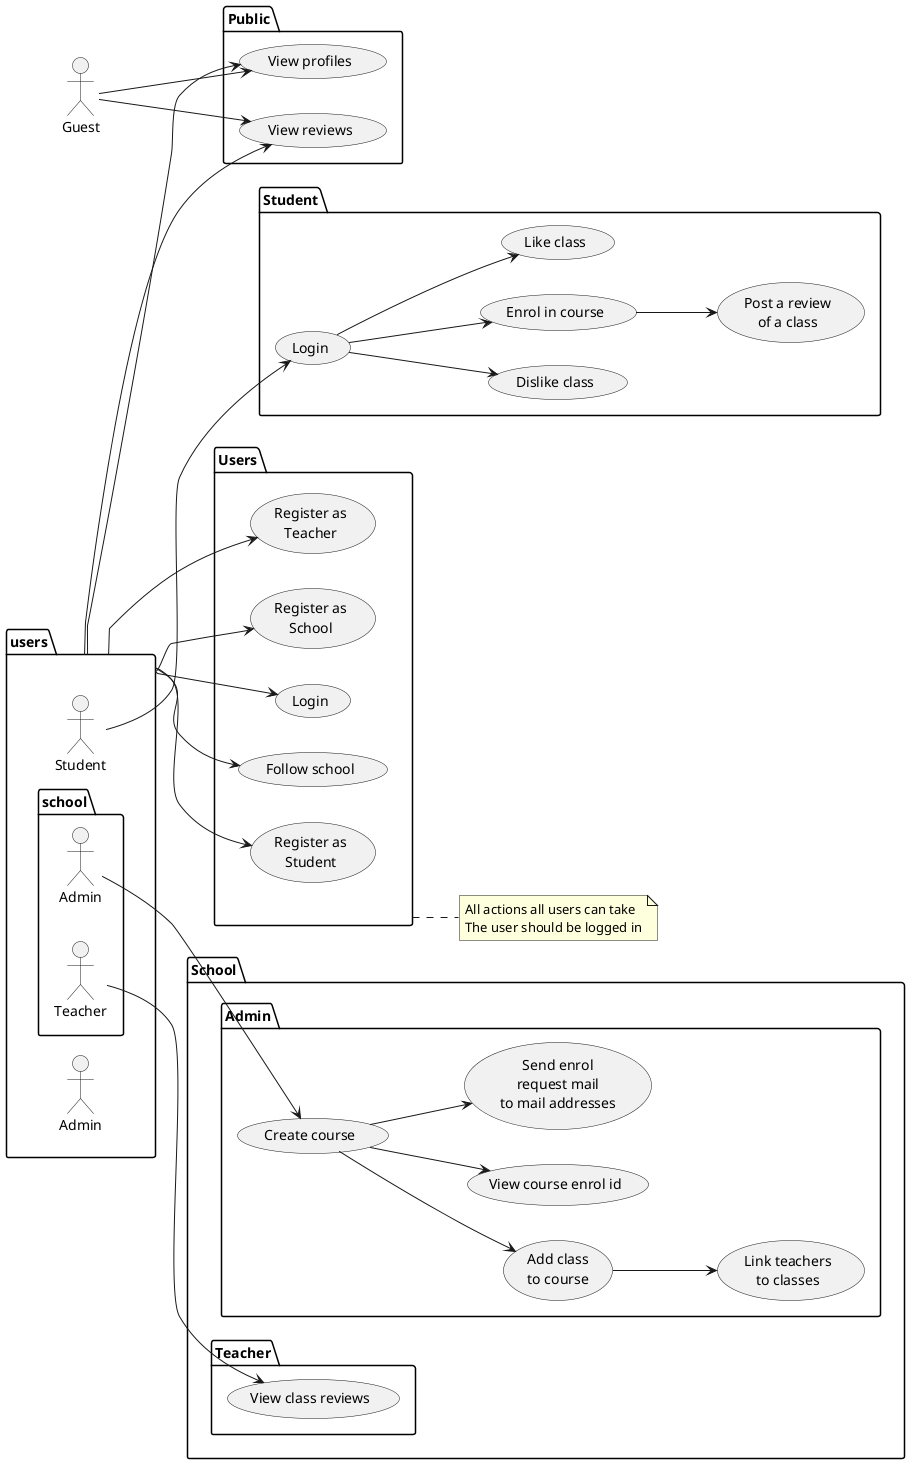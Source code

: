 @startuml use_case_diagram

left to right direction


package users {
    actor "Student" as student

    actor "Admin" as app_admin

    package school {
        actor "Admin" as school_admin
        actor "Teacher" as teacher
    }

}

actor "Guest" as guest

package "Public" as public_cases {
    usecase "View profiles" as view_profiles
    usecase "View reviews" as view_reviews

    guest --> view_profiles
    guest --> view_reviews
    users --> view_profiles
    users --> view_reviews
}

package "Users" as user_base {
    usecase "Login" as user_login
    usecase "Follow school" as follow_school
    usecase "Register as\nStudent" as register_student
    usecase "Register as\nTeacher" as register_teacher
    usecase "Register as\nSchool" as register_school

    users --> user_login
    users --> register_student
    users --> register_teacher
    users --> register_school
    users --> follow_school
}

note right of user_base : All actions all users can take\nThe user should be logged in

package "School" as school_cases {


    package "Admin" as school_admin_cases {
        usecase "Create course" as create_course
        usecase "View course enrol id" as get_course_id
        usecase "Send enrol\nrequest mail\nto mail addresses" as enrol_students
        usecase "Add class\nto course" as add_class
        usecase "Link teachers\nto classes" as add_teacher_to_class

        school_admin --> create_course
        create_course --> get_course_id
        create_course --> enrol_students
        create_course --> add_class
        add_class --> add_teacher_to_class
    }

    package "Teacher" as school_teacher_cases {
        usecase "View class reviews" as teacher_view_reviews

        teacher --> teacher_view_reviews
    }
}

package "Student" as student_cases {

    usecase "Login" as student_login
    usecase "Enrol in course" as enrol
    usecase "Post a review\nof a class" as review_class
    usecase "Like class" as like_class
    usecase "Dislike class" as dislike_class

    student --> student_login
    student_login --> enrol
    enrol --> review_class
    student_login --> like_class
    student_login --> dislike_class
}

@enduml